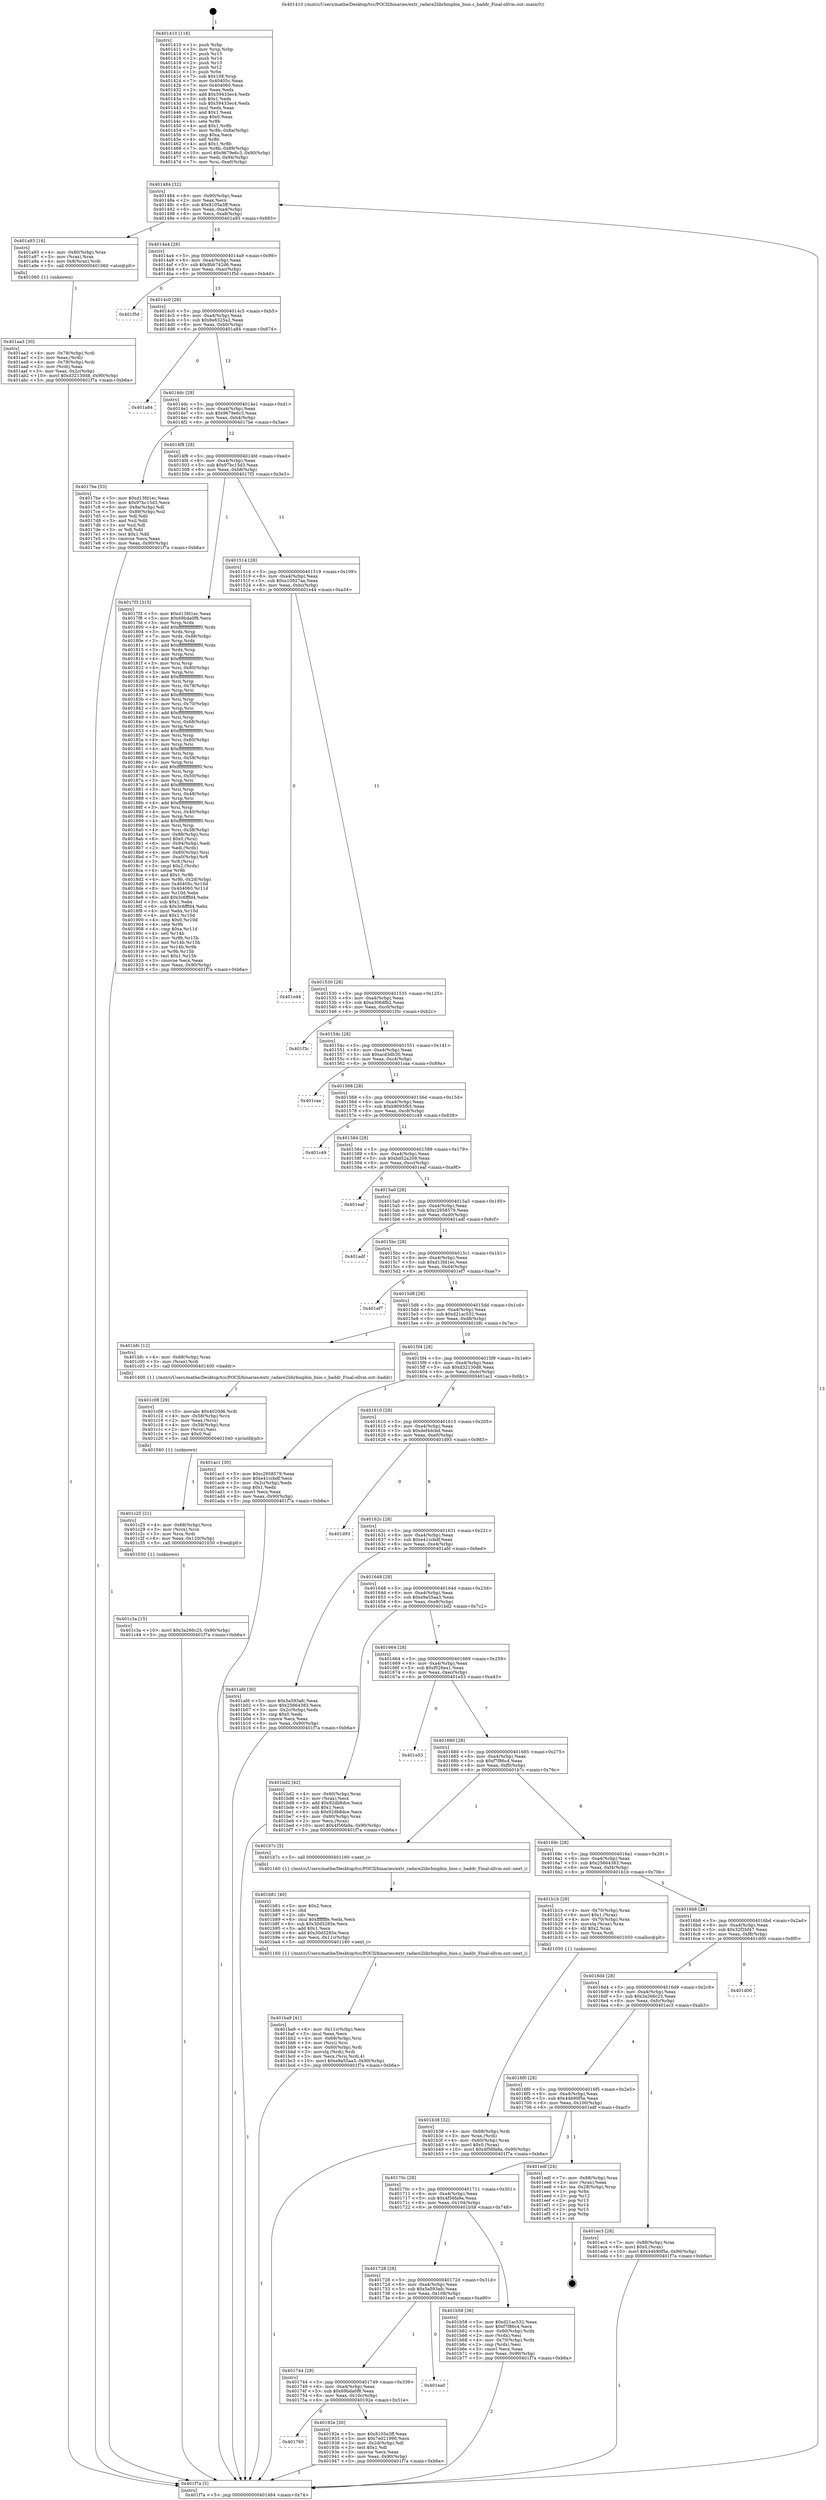digraph "0x401410" {
  label = "0x401410 (/mnt/c/Users/mathe/Desktop/tcc/POCII/binaries/extr_radare2librbinpbin_bios.c_baddr_Final-ollvm.out::main(0))"
  labelloc = "t"
  node[shape=record]

  Entry [label="",width=0.3,height=0.3,shape=circle,fillcolor=black,style=filled]
  "0x401484" [label="{
     0x401484 [32]\l
     | [instrs]\l
     &nbsp;&nbsp;0x401484 \<+6\>: mov -0x90(%rbp),%eax\l
     &nbsp;&nbsp;0x40148a \<+2\>: mov %eax,%ecx\l
     &nbsp;&nbsp;0x40148c \<+6\>: sub $0x8105a3ff,%ecx\l
     &nbsp;&nbsp;0x401492 \<+6\>: mov %eax,-0xa4(%rbp)\l
     &nbsp;&nbsp;0x401498 \<+6\>: mov %ecx,-0xa8(%rbp)\l
     &nbsp;&nbsp;0x40149e \<+6\>: je 0000000000401a93 \<main+0x683\>\l
  }"]
  "0x401a93" [label="{
     0x401a93 [16]\l
     | [instrs]\l
     &nbsp;&nbsp;0x401a93 \<+4\>: mov -0x80(%rbp),%rax\l
     &nbsp;&nbsp;0x401a97 \<+3\>: mov (%rax),%rax\l
     &nbsp;&nbsp;0x401a9a \<+4\>: mov 0x8(%rax),%rdi\l
     &nbsp;&nbsp;0x401a9e \<+5\>: call 0000000000401060 \<atoi@plt\>\l
     | [calls]\l
     &nbsp;&nbsp;0x401060 \{1\} (unknown)\l
  }"]
  "0x4014a4" [label="{
     0x4014a4 [28]\l
     | [instrs]\l
     &nbsp;&nbsp;0x4014a4 \<+5\>: jmp 00000000004014a9 \<main+0x99\>\l
     &nbsp;&nbsp;0x4014a9 \<+6\>: mov -0xa4(%rbp),%eax\l
     &nbsp;&nbsp;0x4014af \<+5\>: sub $0x8bb742d6,%eax\l
     &nbsp;&nbsp;0x4014b4 \<+6\>: mov %eax,-0xac(%rbp)\l
     &nbsp;&nbsp;0x4014ba \<+6\>: je 0000000000401f5d \<main+0xb4d\>\l
  }"]
  Exit [label="",width=0.3,height=0.3,shape=circle,fillcolor=black,style=filled,peripheries=2]
  "0x401f5d" [label="{
     0x401f5d\l
  }", style=dashed]
  "0x4014c0" [label="{
     0x4014c0 [28]\l
     | [instrs]\l
     &nbsp;&nbsp;0x4014c0 \<+5\>: jmp 00000000004014c5 \<main+0xb5\>\l
     &nbsp;&nbsp;0x4014c5 \<+6\>: mov -0xa4(%rbp),%eax\l
     &nbsp;&nbsp;0x4014cb \<+5\>: sub $0x8e6325a2,%eax\l
     &nbsp;&nbsp;0x4014d0 \<+6\>: mov %eax,-0xb0(%rbp)\l
     &nbsp;&nbsp;0x4014d6 \<+6\>: je 0000000000401a84 \<main+0x674\>\l
  }"]
  "0x401c3a" [label="{
     0x401c3a [15]\l
     | [instrs]\l
     &nbsp;&nbsp;0x401c3a \<+10\>: movl $0x3a266c25,-0x90(%rbp)\l
     &nbsp;&nbsp;0x401c44 \<+5\>: jmp 0000000000401f7a \<main+0xb6a\>\l
  }"]
  "0x401a84" [label="{
     0x401a84\l
  }", style=dashed]
  "0x4014dc" [label="{
     0x4014dc [28]\l
     | [instrs]\l
     &nbsp;&nbsp;0x4014dc \<+5\>: jmp 00000000004014e1 \<main+0xd1\>\l
     &nbsp;&nbsp;0x4014e1 \<+6\>: mov -0xa4(%rbp),%eax\l
     &nbsp;&nbsp;0x4014e7 \<+5\>: sub $0x9679e6c3,%eax\l
     &nbsp;&nbsp;0x4014ec \<+6\>: mov %eax,-0xb4(%rbp)\l
     &nbsp;&nbsp;0x4014f2 \<+6\>: je 00000000004017be \<main+0x3ae\>\l
  }"]
  "0x401c25" [label="{
     0x401c25 [21]\l
     | [instrs]\l
     &nbsp;&nbsp;0x401c25 \<+4\>: mov -0x68(%rbp),%rcx\l
     &nbsp;&nbsp;0x401c29 \<+3\>: mov (%rcx),%rcx\l
     &nbsp;&nbsp;0x401c2c \<+3\>: mov %rcx,%rdi\l
     &nbsp;&nbsp;0x401c2f \<+6\>: mov %eax,-0x120(%rbp)\l
     &nbsp;&nbsp;0x401c35 \<+5\>: call 0000000000401030 \<free@plt\>\l
     | [calls]\l
     &nbsp;&nbsp;0x401030 \{1\} (unknown)\l
  }"]
  "0x4017be" [label="{
     0x4017be [53]\l
     | [instrs]\l
     &nbsp;&nbsp;0x4017be \<+5\>: mov $0xd13fd1ec,%eax\l
     &nbsp;&nbsp;0x4017c3 \<+5\>: mov $0x97bc15d3,%ecx\l
     &nbsp;&nbsp;0x4017c8 \<+6\>: mov -0x8a(%rbp),%dl\l
     &nbsp;&nbsp;0x4017ce \<+7\>: mov -0x89(%rbp),%sil\l
     &nbsp;&nbsp;0x4017d5 \<+3\>: mov %dl,%dil\l
     &nbsp;&nbsp;0x4017d8 \<+3\>: and %sil,%dil\l
     &nbsp;&nbsp;0x4017db \<+3\>: xor %sil,%dl\l
     &nbsp;&nbsp;0x4017de \<+3\>: or %dl,%dil\l
     &nbsp;&nbsp;0x4017e1 \<+4\>: test $0x1,%dil\l
     &nbsp;&nbsp;0x4017e5 \<+3\>: cmovne %ecx,%eax\l
     &nbsp;&nbsp;0x4017e8 \<+6\>: mov %eax,-0x90(%rbp)\l
     &nbsp;&nbsp;0x4017ee \<+5\>: jmp 0000000000401f7a \<main+0xb6a\>\l
  }"]
  "0x4014f8" [label="{
     0x4014f8 [28]\l
     | [instrs]\l
     &nbsp;&nbsp;0x4014f8 \<+5\>: jmp 00000000004014fd \<main+0xed\>\l
     &nbsp;&nbsp;0x4014fd \<+6\>: mov -0xa4(%rbp),%eax\l
     &nbsp;&nbsp;0x401503 \<+5\>: sub $0x97bc15d3,%eax\l
     &nbsp;&nbsp;0x401508 \<+6\>: mov %eax,-0xb8(%rbp)\l
     &nbsp;&nbsp;0x40150e \<+6\>: je 00000000004017f3 \<main+0x3e3\>\l
  }"]
  "0x401f7a" [label="{
     0x401f7a [5]\l
     | [instrs]\l
     &nbsp;&nbsp;0x401f7a \<+5\>: jmp 0000000000401484 \<main+0x74\>\l
  }"]
  "0x401410" [label="{
     0x401410 [116]\l
     | [instrs]\l
     &nbsp;&nbsp;0x401410 \<+1\>: push %rbp\l
     &nbsp;&nbsp;0x401411 \<+3\>: mov %rsp,%rbp\l
     &nbsp;&nbsp;0x401414 \<+2\>: push %r15\l
     &nbsp;&nbsp;0x401416 \<+2\>: push %r14\l
     &nbsp;&nbsp;0x401418 \<+2\>: push %r13\l
     &nbsp;&nbsp;0x40141a \<+2\>: push %r12\l
     &nbsp;&nbsp;0x40141c \<+1\>: push %rbx\l
     &nbsp;&nbsp;0x40141d \<+7\>: sub $0x108,%rsp\l
     &nbsp;&nbsp;0x401424 \<+7\>: mov 0x40405c,%eax\l
     &nbsp;&nbsp;0x40142b \<+7\>: mov 0x404060,%ecx\l
     &nbsp;&nbsp;0x401432 \<+2\>: mov %eax,%edx\l
     &nbsp;&nbsp;0x401434 \<+6\>: add $0x59433ec4,%edx\l
     &nbsp;&nbsp;0x40143a \<+3\>: sub $0x1,%edx\l
     &nbsp;&nbsp;0x40143d \<+6\>: sub $0x59433ec4,%edx\l
     &nbsp;&nbsp;0x401443 \<+3\>: imul %edx,%eax\l
     &nbsp;&nbsp;0x401446 \<+3\>: and $0x1,%eax\l
     &nbsp;&nbsp;0x401449 \<+3\>: cmp $0x0,%eax\l
     &nbsp;&nbsp;0x40144c \<+4\>: sete %r8b\l
     &nbsp;&nbsp;0x401450 \<+4\>: and $0x1,%r8b\l
     &nbsp;&nbsp;0x401454 \<+7\>: mov %r8b,-0x8a(%rbp)\l
     &nbsp;&nbsp;0x40145b \<+3\>: cmp $0xa,%ecx\l
     &nbsp;&nbsp;0x40145e \<+4\>: setl %r8b\l
     &nbsp;&nbsp;0x401462 \<+4\>: and $0x1,%r8b\l
     &nbsp;&nbsp;0x401466 \<+7\>: mov %r8b,-0x89(%rbp)\l
     &nbsp;&nbsp;0x40146d \<+10\>: movl $0x9679e6c3,-0x90(%rbp)\l
     &nbsp;&nbsp;0x401477 \<+6\>: mov %edi,-0x94(%rbp)\l
     &nbsp;&nbsp;0x40147d \<+7\>: mov %rsi,-0xa0(%rbp)\l
  }"]
  "0x401c08" [label="{
     0x401c08 [29]\l
     | [instrs]\l
     &nbsp;&nbsp;0x401c08 \<+10\>: movabs $0x4020d6,%rdi\l
     &nbsp;&nbsp;0x401c12 \<+4\>: mov -0x58(%rbp),%rcx\l
     &nbsp;&nbsp;0x401c16 \<+2\>: mov %eax,(%rcx)\l
     &nbsp;&nbsp;0x401c18 \<+4\>: mov -0x58(%rbp),%rcx\l
     &nbsp;&nbsp;0x401c1c \<+2\>: mov (%rcx),%esi\l
     &nbsp;&nbsp;0x401c1e \<+2\>: mov $0x0,%al\l
     &nbsp;&nbsp;0x401c20 \<+5\>: call 0000000000401040 \<printf@plt\>\l
     | [calls]\l
     &nbsp;&nbsp;0x401040 \{1\} (unknown)\l
  }"]
  "0x4017f3" [label="{
     0x4017f3 [315]\l
     | [instrs]\l
     &nbsp;&nbsp;0x4017f3 \<+5\>: mov $0xd13fd1ec,%eax\l
     &nbsp;&nbsp;0x4017f8 \<+5\>: mov $0x69bda0f8,%ecx\l
     &nbsp;&nbsp;0x4017fd \<+3\>: mov %rsp,%rdx\l
     &nbsp;&nbsp;0x401800 \<+4\>: add $0xfffffffffffffff0,%rdx\l
     &nbsp;&nbsp;0x401804 \<+3\>: mov %rdx,%rsp\l
     &nbsp;&nbsp;0x401807 \<+7\>: mov %rdx,-0x88(%rbp)\l
     &nbsp;&nbsp;0x40180e \<+3\>: mov %rsp,%rdx\l
     &nbsp;&nbsp;0x401811 \<+4\>: add $0xfffffffffffffff0,%rdx\l
     &nbsp;&nbsp;0x401815 \<+3\>: mov %rdx,%rsp\l
     &nbsp;&nbsp;0x401818 \<+3\>: mov %rsp,%rsi\l
     &nbsp;&nbsp;0x40181b \<+4\>: add $0xfffffffffffffff0,%rsi\l
     &nbsp;&nbsp;0x40181f \<+3\>: mov %rsi,%rsp\l
     &nbsp;&nbsp;0x401822 \<+4\>: mov %rsi,-0x80(%rbp)\l
     &nbsp;&nbsp;0x401826 \<+3\>: mov %rsp,%rsi\l
     &nbsp;&nbsp;0x401829 \<+4\>: add $0xfffffffffffffff0,%rsi\l
     &nbsp;&nbsp;0x40182d \<+3\>: mov %rsi,%rsp\l
     &nbsp;&nbsp;0x401830 \<+4\>: mov %rsi,-0x78(%rbp)\l
     &nbsp;&nbsp;0x401834 \<+3\>: mov %rsp,%rsi\l
     &nbsp;&nbsp;0x401837 \<+4\>: add $0xfffffffffffffff0,%rsi\l
     &nbsp;&nbsp;0x40183b \<+3\>: mov %rsi,%rsp\l
     &nbsp;&nbsp;0x40183e \<+4\>: mov %rsi,-0x70(%rbp)\l
     &nbsp;&nbsp;0x401842 \<+3\>: mov %rsp,%rsi\l
     &nbsp;&nbsp;0x401845 \<+4\>: add $0xfffffffffffffff0,%rsi\l
     &nbsp;&nbsp;0x401849 \<+3\>: mov %rsi,%rsp\l
     &nbsp;&nbsp;0x40184c \<+4\>: mov %rsi,-0x68(%rbp)\l
     &nbsp;&nbsp;0x401850 \<+3\>: mov %rsp,%rsi\l
     &nbsp;&nbsp;0x401853 \<+4\>: add $0xfffffffffffffff0,%rsi\l
     &nbsp;&nbsp;0x401857 \<+3\>: mov %rsi,%rsp\l
     &nbsp;&nbsp;0x40185a \<+4\>: mov %rsi,-0x60(%rbp)\l
     &nbsp;&nbsp;0x40185e \<+3\>: mov %rsp,%rsi\l
     &nbsp;&nbsp;0x401861 \<+4\>: add $0xfffffffffffffff0,%rsi\l
     &nbsp;&nbsp;0x401865 \<+3\>: mov %rsi,%rsp\l
     &nbsp;&nbsp;0x401868 \<+4\>: mov %rsi,-0x58(%rbp)\l
     &nbsp;&nbsp;0x40186c \<+3\>: mov %rsp,%rsi\l
     &nbsp;&nbsp;0x40186f \<+4\>: add $0xfffffffffffffff0,%rsi\l
     &nbsp;&nbsp;0x401873 \<+3\>: mov %rsi,%rsp\l
     &nbsp;&nbsp;0x401876 \<+4\>: mov %rsi,-0x50(%rbp)\l
     &nbsp;&nbsp;0x40187a \<+3\>: mov %rsp,%rsi\l
     &nbsp;&nbsp;0x40187d \<+4\>: add $0xfffffffffffffff0,%rsi\l
     &nbsp;&nbsp;0x401881 \<+3\>: mov %rsi,%rsp\l
     &nbsp;&nbsp;0x401884 \<+4\>: mov %rsi,-0x48(%rbp)\l
     &nbsp;&nbsp;0x401888 \<+3\>: mov %rsp,%rsi\l
     &nbsp;&nbsp;0x40188b \<+4\>: add $0xfffffffffffffff0,%rsi\l
     &nbsp;&nbsp;0x40188f \<+3\>: mov %rsi,%rsp\l
     &nbsp;&nbsp;0x401892 \<+4\>: mov %rsi,-0x40(%rbp)\l
     &nbsp;&nbsp;0x401896 \<+3\>: mov %rsp,%rsi\l
     &nbsp;&nbsp;0x401899 \<+4\>: add $0xfffffffffffffff0,%rsi\l
     &nbsp;&nbsp;0x40189d \<+3\>: mov %rsi,%rsp\l
     &nbsp;&nbsp;0x4018a0 \<+4\>: mov %rsi,-0x38(%rbp)\l
     &nbsp;&nbsp;0x4018a4 \<+7\>: mov -0x88(%rbp),%rsi\l
     &nbsp;&nbsp;0x4018ab \<+6\>: movl $0x0,(%rsi)\l
     &nbsp;&nbsp;0x4018b1 \<+6\>: mov -0x94(%rbp),%edi\l
     &nbsp;&nbsp;0x4018b7 \<+2\>: mov %edi,(%rdx)\l
     &nbsp;&nbsp;0x4018b9 \<+4\>: mov -0x80(%rbp),%rsi\l
     &nbsp;&nbsp;0x4018bd \<+7\>: mov -0xa0(%rbp),%r8\l
     &nbsp;&nbsp;0x4018c4 \<+3\>: mov %r8,(%rsi)\l
     &nbsp;&nbsp;0x4018c7 \<+3\>: cmpl $0x2,(%rdx)\l
     &nbsp;&nbsp;0x4018ca \<+4\>: setne %r9b\l
     &nbsp;&nbsp;0x4018ce \<+4\>: and $0x1,%r9b\l
     &nbsp;&nbsp;0x4018d2 \<+4\>: mov %r9b,-0x2d(%rbp)\l
     &nbsp;&nbsp;0x4018d6 \<+8\>: mov 0x40405c,%r10d\l
     &nbsp;&nbsp;0x4018de \<+8\>: mov 0x404060,%r11d\l
     &nbsp;&nbsp;0x4018e6 \<+3\>: mov %r10d,%ebx\l
     &nbsp;&nbsp;0x4018e9 \<+6\>: add $0x3c6fffd4,%ebx\l
     &nbsp;&nbsp;0x4018ef \<+3\>: sub $0x1,%ebx\l
     &nbsp;&nbsp;0x4018f2 \<+6\>: sub $0x3c6fffd4,%ebx\l
     &nbsp;&nbsp;0x4018f8 \<+4\>: imul %ebx,%r10d\l
     &nbsp;&nbsp;0x4018fc \<+4\>: and $0x1,%r10d\l
     &nbsp;&nbsp;0x401900 \<+4\>: cmp $0x0,%r10d\l
     &nbsp;&nbsp;0x401904 \<+4\>: sete %r9b\l
     &nbsp;&nbsp;0x401908 \<+4\>: cmp $0xa,%r11d\l
     &nbsp;&nbsp;0x40190c \<+4\>: setl %r14b\l
     &nbsp;&nbsp;0x401910 \<+3\>: mov %r9b,%r15b\l
     &nbsp;&nbsp;0x401913 \<+3\>: and %r14b,%r15b\l
     &nbsp;&nbsp;0x401916 \<+3\>: xor %r14b,%r9b\l
     &nbsp;&nbsp;0x401919 \<+3\>: or %r9b,%r15b\l
     &nbsp;&nbsp;0x40191c \<+4\>: test $0x1,%r15b\l
     &nbsp;&nbsp;0x401920 \<+3\>: cmovne %ecx,%eax\l
     &nbsp;&nbsp;0x401923 \<+6\>: mov %eax,-0x90(%rbp)\l
     &nbsp;&nbsp;0x401929 \<+5\>: jmp 0000000000401f7a \<main+0xb6a\>\l
  }"]
  "0x401514" [label="{
     0x401514 [28]\l
     | [instrs]\l
     &nbsp;&nbsp;0x401514 \<+5\>: jmp 0000000000401519 \<main+0x109\>\l
     &nbsp;&nbsp;0x401519 \<+6\>: mov -0xa4(%rbp),%eax\l
     &nbsp;&nbsp;0x40151f \<+5\>: sub $0xa10927aa,%eax\l
     &nbsp;&nbsp;0x401524 \<+6\>: mov %eax,-0xbc(%rbp)\l
     &nbsp;&nbsp;0x40152a \<+6\>: je 0000000000401e44 \<main+0xa34\>\l
  }"]
  "0x401ba9" [label="{
     0x401ba9 [41]\l
     | [instrs]\l
     &nbsp;&nbsp;0x401ba9 \<+6\>: mov -0x11c(%rbp),%ecx\l
     &nbsp;&nbsp;0x401baf \<+3\>: imul %eax,%ecx\l
     &nbsp;&nbsp;0x401bb2 \<+4\>: mov -0x68(%rbp),%rsi\l
     &nbsp;&nbsp;0x401bb6 \<+3\>: mov (%rsi),%rsi\l
     &nbsp;&nbsp;0x401bb9 \<+4\>: mov -0x60(%rbp),%rdi\l
     &nbsp;&nbsp;0x401bbd \<+3\>: movslq (%rdi),%rdi\l
     &nbsp;&nbsp;0x401bc0 \<+3\>: mov %ecx,(%rsi,%rdi,4)\l
     &nbsp;&nbsp;0x401bc3 \<+10\>: movl $0xe9a55aa3,-0x90(%rbp)\l
     &nbsp;&nbsp;0x401bcd \<+5\>: jmp 0000000000401f7a \<main+0xb6a\>\l
  }"]
  "0x401b81" [label="{
     0x401b81 [40]\l
     | [instrs]\l
     &nbsp;&nbsp;0x401b81 \<+5\>: mov $0x2,%ecx\l
     &nbsp;&nbsp;0x401b86 \<+1\>: cltd\l
     &nbsp;&nbsp;0x401b87 \<+2\>: idiv %ecx\l
     &nbsp;&nbsp;0x401b89 \<+6\>: imul $0xfffffffe,%edx,%ecx\l
     &nbsp;&nbsp;0x401b8f \<+6\>: sub $0x30d5285e,%ecx\l
     &nbsp;&nbsp;0x401b95 \<+3\>: add $0x1,%ecx\l
     &nbsp;&nbsp;0x401b98 \<+6\>: add $0x30d5285e,%ecx\l
     &nbsp;&nbsp;0x401b9e \<+6\>: mov %ecx,-0x11c(%rbp)\l
     &nbsp;&nbsp;0x401ba4 \<+5\>: call 0000000000401160 \<next_i\>\l
     | [calls]\l
     &nbsp;&nbsp;0x401160 \{1\} (/mnt/c/Users/mathe/Desktop/tcc/POCII/binaries/extr_radare2librbinpbin_bios.c_baddr_Final-ollvm.out::next_i)\l
  }"]
  "0x401e44" [label="{
     0x401e44\l
  }", style=dashed]
  "0x401530" [label="{
     0x401530 [28]\l
     | [instrs]\l
     &nbsp;&nbsp;0x401530 \<+5\>: jmp 0000000000401535 \<main+0x125\>\l
     &nbsp;&nbsp;0x401535 \<+6\>: mov -0xa4(%rbp),%eax\l
     &nbsp;&nbsp;0x40153b \<+5\>: sub $0xa306dfb2,%eax\l
     &nbsp;&nbsp;0x401540 \<+6\>: mov %eax,-0xc0(%rbp)\l
     &nbsp;&nbsp;0x401546 \<+6\>: je 0000000000401f3c \<main+0xb2c\>\l
  }"]
  "0x401b38" [label="{
     0x401b38 [32]\l
     | [instrs]\l
     &nbsp;&nbsp;0x401b38 \<+4\>: mov -0x68(%rbp),%rdi\l
     &nbsp;&nbsp;0x401b3c \<+3\>: mov %rax,(%rdi)\l
     &nbsp;&nbsp;0x401b3f \<+4\>: mov -0x60(%rbp),%rax\l
     &nbsp;&nbsp;0x401b43 \<+6\>: movl $0x0,(%rax)\l
     &nbsp;&nbsp;0x401b49 \<+10\>: movl $0x4f56fa9a,-0x90(%rbp)\l
     &nbsp;&nbsp;0x401b53 \<+5\>: jmp 0000000000401f7a \<main+0xb6a\>\l
  }"]
  "0x401f3c" [label="{
     0x401f3c\l
  }", style=dashed]
  "0x40154c" [label="{
     0x40154c [28]\l
     | [instrs]\l
     &nbsp;&nbsp;0x40154c \<+5\>: jmp 0000000000401551 \<main+0x141\>\l
     &nbsp;&nbsp;0x401551 \<+6\>: mov -0xa4(%rbp),%eax\l
     &nbsp;&nbsp;0x401557 \<+5\>: sub $0xacd3db30,%eax\l
     &nbsp;&nbsp;0x40155c \<+6\>: mov %eax,-0xc4(%rbp)\l
     &nbsp;&nbsp;0x401562 \<+6\>: je 0000000000401caa \<main+0x89a\>\l
  }"]
  "0x401aa3" [label="{
     0x401aa3 [30]\l
     | [instrs]\l
     &nbsp;&nbsp;0x401aa3 \<+4\>: mov -0x78(%rbp),%rdi\l
     &nbsp;&nbsp;0x401aa7 \<+2\>: mov %eax,(%rdi)\l
     &nbsp;&nbsp;0x401aa9 \<+4\>: mov -0x78(%rbp),%rdi\l
     &nbsp;&nbsp;0x401aad \<+2\>: mov (%rdi),%eax\l
     &nbsp;&nbsp;0x401aaf \<+3\>: mov %eax,-0x2c(%rbp)\l
     &nbsp;&nbsp;0x401ab2 \<+10\>: movl $0xd32130d8,-0x90(%rbp)\l
     &nbsp;&nbsp;0x401abc \<+5\>: jmp 0000000000401f7a \<main+0xb6a\>\l
  }"]
  "0x401caa" [label="{
     0x401caa\l
  }", style=dashed]
  "0x401568" [label="{
     0x401568 [28]\l
     | [instrs]\l
     &nbsp;&nbsp;0x401568 \<+5\>: jmp 000000000040156d \<main+0x15d\>\l
     &nbsp;&nbsp;0x40156d \<+6\>: mov -0xa4(%rbp),%eax\l
     &nbsp;&nbsp;0x401573 \<+5\>: sub $0xb9095fb5,%eax\l
     &nbsp;&nbsp;0x401578 \<+6\>: mov %eax,-0xc8(%rbp)\l
     &nbsp;&nbsp;0x40157e \<+6\>: je 0000000000401c49 \<main+0x839\>\l
  }"]
  "0x401760" [label="{
     0x401760\l
  }", style=dashed]
  "0x401c49" [label="{
     0x401c49\l
  }", style=dashed]
  "0x401584" [label="{
     0x401584 [28]\l
     | [instrs]\l
     &nbsp;&nbsp;0x401584 \<+5\>: jmp 0000000000401589 \<main+0x179\>\l
     &nbsp;&nbsp;0x401589 \<+6\>: mov -0xa4(%rbp),%eax\l
     &nbsp;&nbsp;0x40158f \<+5\>: sub $0xbd52a209,%eax\l
     &nbsp;&nbsp;0x401594 \<+6\>: mov %eax,-0xcc(%rbp)\l
     &nbsp;&nbsp;0x40159a \<+6\>: je 0000000000401eaf \<main+0xa9f\>\l
  }"]
  "0x40192e" [label="{
     0x40192e [30]\l
     | [instrs]\l
     &nbsp;&nbsp;0x40192e \<+5\>: mov $0x8105a3ff,%eax\l
     &nbsp;&nbsp;0x401933 \<+5\>: mov $0x7e021990,%ecx\l
     &nbsp;&nbsp;0x401938 \<+3\>: mov -0x2d(%rbp),%dl\l
     &nbsp;&nbsp;0x40193b \<+3\>: test $0x1,%dl\l
     &nbsp;&nbsp;0x40193e \<+3\>: cmovne %ecx,%eax\l
     &nbsp;&nbsp;0x401941 \<+6\>: mov %eax,-0x90(%rbp)\l
     &nbsp;&nbsp;0x401947 \<+5\>: jmp 0000000000401f7a \<main+0xb6a\>\l
  }"]
  "0x401eaf" [label="{
     0x401eaf\l
  }", style=dashed]
  "0x4015a0" [label="{
     0x4015a0 [28]\l
     | [instrs]\l
     &nbsp;&nbsp;0x4015a0 \<+5\>: jmp 00000000004015a5 \<main+0x195\>\l
     &nbsp;&nbsp;0x4015a5 \<+6\>: mov -0xa4(%rbp),%eax\l
     &nbsp;&nbsp;0x4015ab \<+5\>: sub $0xc2958579,%eax\l
     &nbsp;&nbsp;0x4015b0 \<+6\>: mov %eax,-0xd0(%rbp)\l
     &nbsp;&nbsp;0x4015b6 \<+6\>: je 0000000000401adf \<main+0x6cf\>\l
  }"]
  "0x401744" [label="{
     0x401744 [28]\l
     | [instrs]\l
     &nbsp;&nbsp;0x401744 \<+5\>: jmp 0000000000401749 \<main+0x339\>\l
     &nbsp;&nbsp;0x401749 \<+6\>: mov -0xa4(%rbp),%eax\l
     &nbsp;&nbsp;0x40174f \<+5\>: sub $0x69bda0f8,%eax\l
     &nbsp;&nbsp;0x401754 \<+6\>: mov %eax,-0x10c(%rbp)\l
     &nbsp;&nbsp;0x40175a \<+6\>: je 000000000040192e \<main+0x51e\>\l
  }"]
  "0x401adf" [label="{
     0x401adf\l
  }", style=dashed]
  "0x4015bc" [label="{
     0x4015bc [28]\l
     | [instrs]\l
     &nbsp;&nbsp;0x4015bc \<+5\>: jmp 00000000004015c1 \<main+0x1b1\>\l
     &nbsp;&nbsp;0x4015c1 \<+6\>: mov -0xa4(%rbp),%eax\l
     &nbsp;&nbsp;0x4015c7 \<+5\>: sub $0xd13fd1ec,%eax\l
     &nbsp;&nbsp;0x4015cc \<+6\>: mov %eax,-0xd4(%rbp)\l
     &nbsp;&nbsp;0x4015d2 \<+6\>: je 0000000000401ef7 \<main+0xae7\>\l
  }"]
  "0x401ea0" [label="{
     0x401ea0\l
  }", style=dashed]
  "0x401ef7" [label="{
     0x401ef7\l
  }", style=dashed]
  "0x4015d8" [label="{
     0x4015d8 [28]\l
     | [instrs]\l
     &nbsp;&nbsp;0x4015d8 \<+5\>: jmp 00000000004015dd \<main+0x1cd\>\l
     &nbsp;&nbsp;0x4015dd \<+6\>: mov -0xa4(%rbp),%eax\l
     &nbsp;&nbsp;0x4015e3 \<+5\>: sub $0xd21ac532,%eax\l
     &nbsp;&nbsp;0x4015e8 \<+6\>: mov %eax,-0xd8(%rbp)\l
     &nbsp;&nbsp;0x4015ee \<+6\>: je 0000000000401bfc \<main+0x7ec\>\l
  }"]
  "0x401728" [label="{
     0x401728 [28]\l
     | [instrs]\l
     &nbsp;&nbsp;0x401728 \<+5\>: jmp 000000000040172d \<main+0x31d\>\l
     &nbsp;&nbsp;0x40172d \<+6\>: mov -0xa4(%rbp),%eax\l
     &nbsp;&nbsp;0x401733 \<+5\>: sub $0x5a593afc,%eax\l
     &nbsp;&nbsp;0x401738 \<+6\>: mov %eax,-0x108(%rbp)\l
     &nbsp;&nbsp;0x40173e \<+6\>: je 0000000000401ea0 \<main+0xa90\>\l
  }"]
  "0x401bfc" [label="{
     0x401bfc [12]\l
     | [instrs]\l
     &nbsp;&nbsp;0x401bfc \<+4\>: mov -0x68(%rbp),%rax\l
     &nbsp;&nbsp;0x401c00 \<+3\>: mov (%rax),%rdi\l
     &nbsp;&nbsp;0x401c03 \<+5\>: call 0000000000401400 \<baddr\>\l
     | [calls]\l
     &nbsp;&nbsp;0x401400 \{1\} (/mnt/c/Users/mathe/Desktop/tcc/POCII/binaries/extr_radare2librbinpbin_bios.c_baddr_Final-ollvm.out::baddr)\l
  }"]
  "0x4015f4" [label="{
     0x4015f4 [28]\l
     | [instrs]\l
     &nbsp;&nbsp;0x4015f4 \<+5\>: jmp 00000000004015f9 \<main+0x1e9\>\l
     &nbsp;&nbsp;0x4015f9 \<+6\>: mov -0xa4(%rbp),%eax\l
     &nbsp;&nbsp;0x4015ff \<+5\>: sub $0xd32130d8,%eax\l
     &nbsp;&nbsp;0x401604 \<+6\>: mov %eax,-0xdc(%rbp)\l
     &nbsp;&nbsp;0x40160a \<+6\>: je 0000000000401ac1 \<main+0x6b1\>\l
  }"]
  "0x401b58" [label="{
     0x401b58 [36]\l
     | [instrs]\l
     &nbsp;&nbsp;0x401b58 \<+5\>: mov $0xd21ac532,%eax\l
     &nbsp;&nbsp;0x401b5d \<+5\>: mov $0xf7f86c4,%ecx\l
     &nbsp;&nbsp;0x401b62 \<+4\>: mov -0x60(%rbp),%rdx\l
     &nbsp;&nbsp;0x401b66 \<+2\>: mov (%rdx),%esi\l
     &nbsp;&nbsp;0x401b68 \<+4\>: mov -0x70(%rbp),%rdx\l
     &nbsp;&nbsp;0x401b6c \<+2\>: cmp (%rdx),%esi\l
     &nbsp;&nbsp;0x401b6e \<+3\>: cmovl %ecx,%eax\l
     &nbsp;&nbsp;0x401b71 \<+6\>: mov %eax,-0x90(%rbp)\l
     &nbsp;&nbsp;0x401b77 \<+5\>: jmp 0000000000401f7a \<main+0xb6a\>\l
  }"]
  "0x401ac1" [label="{
     0x401ac1 [30]\l
     | [instrs]\l
     &nbsp;&nbsp;0x401ac1 \<+5\>: mov $0xc2958579,%eax\l
     &nbsp;&nbsp;0x401ac6 \<+5\>: mov $0xe41ccbdf,%ecx\l
     &nbsp;&nbsp;0x401acb \<+3\>: mov -0x2c(%rbp),%edx\l
     &nbsp;&nbsp;0x401ace \<+3\>: cmp $0x1,%edx\l
     &nbsp;&nbsp;0x401ad1 \<+3\>: cmovl %ecx,%eax\l
     &nbsp;&nbsp;0x401ad4 \<+6\>: mov %eax,-0x90(%rbp)\l
     &nbsp;&nbsp;0x401ada \<+5\>: jmp 0000000000401f7a \<main+0xb6a\>\l
  }"]
  "0x401610" [label="{
     0x401610 [28]\l
     | [instrs]\l
     &nbsp;&nbsp;0x401610 \<+5\>: jmp 0000000000401615 \<main+0x205\>\l
     &nbsp;&nbsp;0x401615 \<+6\>: mov -0xa4(%rbp),%eax\l
     &nbsp;&nbsp;0x40161b \<+5\>: sub $0xdef4dcbd,%eax\l
     &nbsp;&nbsp;0x401620 \<+6\>: mov %eax,-0xe0(%rbp)\l
     &nbsp;&nbsp;0x401626 \<+6\>: je 0000000000401d93 \<main+0x983\>\l
  }"]
  "0x40170c" [label="{
     0x40170c [28]\l
     | [instrs]\l
     &nbsp;&nbsp;0x40170c \<+5\>: jmp 0000000000401711 \<main+0x301\>\l
     &nbsp;&nbsp;0x401711 \<+6\>: mov -0xa4(%rbp),%eax\l
     &nbsp;&nbsp;0x401717 \<+5\>: sub $0x4f56fa9a,%eax\l
     &nbsp;&nbsp;0x40171c \<+6\>: mov %eax,-0x104(%rbp)\l
     &nbsp;&nbsp;0x401722 \<+6\>: je 0000000000401b58 \<main+0x748\>\l
  }"]
  "0x401d93" [label="{
     0x401d93\l
  }", style=dashed]
  "0x40162c" [label="{
     0x40162c [28]\l
     | [instrs]\l
     &nbsp;&nbsp;0x40162c \<+5\>: jmp 0000000000401631 \<main+0x221\>\l
     &nbsp;&nbsp;0x401631 \<+6\>: mov -0xa4(%rbp),%eax\l
     &nbsp;&nbsp;0x401637 \<+5\>: sub $0xe41ccbdf,%eax\l
     &nbsp;&nbsp;0x40163c \<+6\>: mov %eax,-0xe4(%rbp)\l
     &nbsp;&nbsp;0x401642 \<+6\>: je 0000000000401afd \<main+0x6ed\>\l
  }"]
  "0x401edf" [label="{
     0x401edf [24]\l
     | [instrs]\l
     &nbsp;&nbsp;0x401edf \<+7\>: mov -0x88(%rbp),%rax\l
     &nbsp;&nbsp;0x401ee6 \<+2\>: mov (%rax),%eax\l
     &nbsp;&nbsp;0x401ee8 \<+4\>: lea -0x28(%rbp),%rsp\l
     &nbsp;&nbsp;0x401eec \<+1\>: pop %rbx\l
     &nbsp;&nbsp;0x401eed \<+2\>: pop %r12\l
     &nbsp;&nbsp;0x401eef \<+2\>: pop %r13\l
     &nbsp;&nbsp;0x401ef1 \<+2\>: pop %r14\l
     &nbsp;&nbsp;0x401ef3 \<+2\>: pop %r15\l
     &nbsp;&nbsp;0x401ef5 \<+1\>: pop %rbp\l
     &nbsp;&nbsp;0x401ef6 \<+1\>: ret\l
  }"]
  "0x401afd" [label="{
     0x401afd [30]\l
     | [instrs]\l
     &nbsp;&nbsp;0x401afd \<+5\>: mov $0x5a593afc,%eax\l
     &nbsp;&nbsp;0x401b02 \<+5\>: mov $0x25664383,%ecx\l
     &nbsp;&nbsp;0x401b07 \<+3\>: mov -0x2c(%rbp),%edx\l
     &nbsp;&nbsp;0x401b0a \<+3\>: cmp $0x0,%edx\l
     &nbsp;&nbsp;0x401b0d \<+3\>: cmove %ecx,%eax\l
     &nbsp;&nbsp;0x401b10 \<+6\>: mov %eax,-0x90(%rbp)\l
     &nbsp;&nbsp;0x401b16 \<+5\>: jmp 0000000000401f7a \<main+0xb6a\>\l
  }"]
  "0x401648" [label="{
     0x401648 [28]\l
     | [instrs]\l
     &nbsp;&nbsp;0x401648 \<+5\>: jmp 000000000040164d \<main+0x23d\>\l
     &nbsp;&nbsp;0x40164d \<+6\>: mov -0xa4(%rbp),%eax\l
     &nbsp;&nbsp;0x401653 \<+5\>: sub $0xe9a55aa3,%eax\l
     &nbsp;&nbsp;0x401658 \<+6\>: mov %eax,-0xe8(%rbp)\l
     &nbsp;&nbsp;0x40165e \<+6\>: je 0000000000401bd2 \<main+0x7c2\>\l
  }"]
  "0x4016f0" [label="{
     0x4016f0 [28]\l
     | [instrs]\l
     &nbsp;&nbsp;0x4016f0 \<+5\>: jmp 00000000004016f5 \<main+0x2e5\>\l
     &nbsp;&nbsp;0x4016f5 \<+6\>: mov -0xa4(%rbp),%eax\l
     &nbsp;&nbsp;0x4016fb \<+5\>: sub $0x44b90f5e,%eax\l
     &nbsp;&nbsp;0x401700 \<+6\>: mov %eax,-0x100(%rbp)\l
     &nbsp;&nbsp;0x401706 \<+6\>: je 0000000000401edf \<main+0xacf\>\l
  }"]
  "0x401bd2" [label="{
     0x401bd2 [42]\l
     | [instrs]\l
     &nbsp;&nbsp;0x401bd2 \<+4\>: mov -0x60(%rbp),%rax\l
     &nbsp;&nbsp;0x401bd6 \<+2\>: mov (%rax),%ecx\l
     &nbsp;&nbsp;0x401bd8 \<+6\>: add $0x92db8dce,%ecx\l
     &nbsp;&nbsp;0x401bde \<+3\>: add $0x1,%ecx\l
     &nbsp;&nbsp;0x401be1 \<+6\>: sub $0x92db8dce,%ecx\l
     &nbsp;&nbsp;0x401be7 \<+4\>: mov -0x60(%rbp),%rax\l
     &nbsp;&nbsp;0x401beb \<+2\>: mov %ecx,(%rax)\l
     &nbsp;&nbsp;0x401bed \<+10\>: movl $0x4f56fa9a,-0x90(%rbp)\l
     &nbsp;&nbsp;0x401bf7 \<+5\>: jmp 0000000000401f7a \<main+0xb6a\>\l
  }"]
  "0x401664" [label="{
     0x401664 [28]\l
     | [instrs]\l
     &nbsp;&nbsp;0x401664 \<+5\>: jmp 0000000000401669 \<main+0x259\>\l
     &nbsp;&nbsp;0x401669 \<+6\>: mov -0xa4(%rbp),%eax\l
     &nbsp;&nbsp;0x40166f \<+5\>: sub $0xf026ea1,%eax\l
     &nbsp;&nbsp;0x401674 \<+6\>: mov %eax,-0xec(%rbp)\l
     &nbsp;&nbsp;0x40167a \<+6\>: je 0000000000401e53 \<main+0xa43\>\l
  }"]
  "0x401ec3" [label="{
     0x401ec3 [28]\l
     | [instrs]\l
     &nbsp;&nbsp;0x401ec3 \<+7\>: mov -0x88(%rbp),%rax\l
     &nbsp;&nbsp;0x401eca \<+6\>: movl $0x0,(%rax)\l
     &nbsp;&nbsp;0x401ed0 \<+10\>: movl $0x44b90f5e,-0x90(%rbp)\l
     &nbsp;&nbsp;0x401eda \<+5\>: jmp 0000000000401f7a \<main+0xb6a\>\l
  }"]
  "0x401e53" [label="{
     0x401e53\l
  }", style=dashed]
  "0x401680" [label="{
     0x401680 [28]\l
     | [instrs]\l
     &nbsp;&nbsp;0x401680 \<+5\>: jmp 0000000000401685 \<main+0x275\>\l
     &nbsp;&nbsp;0x401685 \<+6\>: mov -0xa4(%rbp),%eax\l
     &nbsp;&nbsp;0x40168b \<+5\>: sub $0xf7f86c4,%eax\l
     &nbsp;&nbsp;0x401690 \<+6\>: mov %eax,-0xf0(%rbp)\l
     &nbsp;&nbsp;0x401696 \<+6\>: je 0000000000401b7c \<main+0x76c\>\l
  }"]
  "0x4016d4" [label="{
     0x4016d4 [28]\l
     | [instrs]\l
     &nbsp;&nbsp;0x4016d4 \<+5\>: jmp 00000000004016d9 \<main+0x2c9\>\l
     &nbsp;&nbsp;0x4016d9 \<+6\>: mov -0xa4(%rbp),%eax\l
     &nbsp;&nbsp;0x4016df \<+5\>: sub $0x3a266c25,%eax\l
     &nbsp;&nbsp;0x4016e4 \<+6\>: mov %eax,-0xfc(%rbp)\l
     &nbsp;&nbsp;0x4016ea \<+6\>: je 0000000000401ec3 \<main+0xab3\>\l
  }"]
  "0x401b7c" [label="{
     0x401b7c [5]\l
     | [instrs]\l
     &nbsp;&nbsp;0x401b7c \<+5\>: call 0000000000401160 \<next_i\>\l
     | [calls]\l
     &nbsp;&nbsp;0x401160 \{1\} (/mnt/c/Users/mathe/Desktop/tcc/POCII/binaries/extr_radare2librbinpbin_bios.c_baddr_Final-ollvm.out::next_i)\l
  }"]
  "0x40169c" [label="{
     0x40169c [28]\l
     | [instrs]\l
     &nbsp;&nbsp;0x40169c \<+5\>: jmp 00000000004016a1 \<main+0x291\>\l
     &nbsp;&nbsp;0x4016a1 \<+6\>: mov -0xa4(%rbp),%eax\l
     &nbsp;&nbsp;0x4016a7 \<+5\>: sub $0x25664383,%eax\l
     &nbsp;&nbsp;0x4016ac \<+6\>: mov %eax,-0xf4(%rbp)\l
     &nbsp;&nbsp;0x4016b2 \<+6\>: je 0000000000401b1b \<main+0x70b\>\l
  }"]
  "0x401d00" [label="{
     0x401d00\l
  }", style=dashed]
  "0x401b1b" [label="{
     0x401b1b [29]\l
     | [instrs]\l
     &nbsp;&nbsp;0x401b1b \<+4\>: mov -0x70(%rbp),%rax\l
     &nbsp;&nbsp;0x401b1f \<+6\>: movl $0x1,(%rax)\l
     &nbsp;&nbsp;0x401b25 \<+4\>: mov -0x70(%rbp),%rax\l
     &nbsp;&nbsp;0x401b29 \<+3\>: movslq (%rax),%rax\l
     &nbsp;&nbsp;0x401b2c \<+4\>: shl $0x2,%rax\l
     &nbsp;&nbsp;0x401b30 \<+3\>: mov %rax,%rdi\l
     &nbsp;&nbsp;0x401b33 \<+5\>: call 0000000000401050 \<malloc@plt\>\l
     | [calls]\l
     &nbsp;&nbsp;0x401050 \{1\} (unknown)\l
  }"]
  "0x4016b8" [label="{
     0x4016b8 [28]\l
     | [instrs]\l
     &nbsp;&nbsp;0x4016b8 \<+5\>: jmp 00000000004016bd \<main+0x2ad\>\l
     &nbsp;&nbsp;0x4016bd \<+6\>: mov -0xa4(%rbp),%eax\l
     &nbsp;&nbsp;0x4016c3 \<+5\>: sub $0x32f2bf47,%eax\l
     &nbsp;&nbsp;0x4016c8 \<+6\>: mov %eax,-0xf8(%rbp)\l
     &nbsp;&nbsp;0x4016ce \<+6\>: je 0000000000401d00 \<main+0x8f0\>\l
  }"]
  Entry -> "0x401410" [label=" 1"]
  "0x401484" -> "0x401a93" [label=" 1"]
  "0x401484" -> "0x4014a4" [label=" 13"]
  "0x401edf" -> Exit [label=" 1"]
  "0x4014a4" -> "0x401f5d" [label=" 0"]
  "0x4014a4" -> "0x4014c0" [label=" 13"]
  "0x401ec3" -> "0x401f7a" [label=" 1"]
  "0x4014c0" -> "0x401a84" [label=" 0"]
  "0x4014c0" -> "0x4014dc" [label=" 13"]
  "0x401c3a" -> "0x401f7a" [label=" 1"]
  "0x4014dc" -> "0x4017be" [label=" 1"]
  "0x4014dc" -> "0x4014f8" [label=" 12"]
  "0x4017be" -> "0x401f7a" [label=" 1"]
  "0x401410" -> "0x401484" [label=" 1"]
  "0x401f7a" -> "0x401484" [label=" 13"]
  "0x401c25" -> "0x401c3a" [label=" 1"]
  "0x4014f8" -> "0x4017f3" [label=" 1"]
  "0x4014f8" -> "0x401514" [label=" 11"]
  "0x401c08" -> "0x401c25" [label=" 1"]
  "0x4017f3" -> "0x401f7a" [label=" 1"]
  "0x401bfc" -> "0x401c08" [label=" 1"]
  "0x401514" -> "0x401e44" [label=" 0"]
  "0x401514" -> "0x401530" [label=" 11"]
  "0x401bd2" -> "0x401f7a" [label=" 1"]
  "0x401530" -> "0x401f3c" [label=" 0"]
  "0x401530" -> "0x40154c" [label=" 11"]
  "0x401ba9" -> "0x401f7a" [label=" 1"]
  "0x40154c" -> "0x401caa" [label=" 0"]
  "0x40154c" -> "0x401568" [label=" 11"]
  "0x401b81" -> "0x401ba9" [label=" 1"]
  "0x401568" -> "0x401c49" [label=" 0"]
  "0x401568" -> "0x401584" [label=" 11"]
  "0x401b7c" -> "0x401b81" [label=" 1"]
  "0x401584" -> "0x401eaf" [label=" 0"]
  "0x401584" -> "0x4015a0" [label=" 11"]
  "0x401b58" -> "0x401f7a" [label=" 2"]
  "0x4015a0" -> "0x401adf" [label=" 0"]
  "0x4015a0" -> "0x4015bc" [label=" 11"]
  "0x401b1b" -> "0x401b38" [label=" 1"]
  "0x4015bc" -> "0x401ef7" [label=" 0"]
  "0x4015bc" -> "0x4015d8" [label=" 11"]
  "0x401afd" -> "0x401f7a" [label=" 1"]
  "0x4015d8" -> "0x401bfc" [label=" 1"]
  "0x4015d8" -> "0x4015f4" [label=" 10"]
  "0x401aa3" -> "0x401f7a" [label=" 1"]
  "0x4015f4" -> "0x401ac1" [label=" 1"]
  "0x4015f4" -> "0x401610" [label=" 9"]
  "0x401a93" -> "0x401aa3" [label=" 1"]
  "0x401610" -> "0x401d93" [label=" 0"]
  "0x401610" -> "0x40162c" [label=" 9"]
  "0x401744" -> "0x401760" [label=" 0"]
  "0x40162c" -> "0x401afd" [label=" 1"]
  "0x40162c" -> "0x401648" [label=" 8"]
  "0x401744" -> "0x40192e" [label=" 1"]
  "0x401648" -> "0x401bd2" [label=" 1"]
  "0x401648" -> "0x401664" [label=" 7"]
  "0x401728" -> "0x401744" [label=" 1"]
  "0x401664" -> "0x401e53" [label=" 0"]
  "0x401664" -> "0x401680" [label=" 7"]
  "0x401728" -> "0x401ea0" [label=" 0"]
  "0x401680" -> "0x401b7c" [label=" 1"]
  "0x401680" -> "0x40169c" [label=" 6"]
  "0x40170c" -> "0x401728" [label=" 1"]
  "0x40169c" -> "0x401b1b" [label=" 1"]
  "0x40169c" -> "0x4016b8" [label=" 5"]
  "0x40170c" -> "0x401b58" [label=" 2"]
  "0x4016b8" -> "0x401d00" [label=" 0"]
  "0x4016b8" -> "0x4016d4" [label=" 5"]
  "0x401ac1" -> "0x401f7a" [label=" 1"]
  "0x4016d4" -> "0x401ec3" [label=" 1"]
  "0x4016d4" -> "0x4016f0" [label=" 4"]
  "0x401b38" -> "0x401f7a" [label=" 1"]
  "0x4016f0" -> "0x401edf" [label=" 1"]
  "0x4016f0" -> "0x40170c" [label=" 3"]
  "0x40192e" -> "0x401f7a" [label=" 1"]
}
